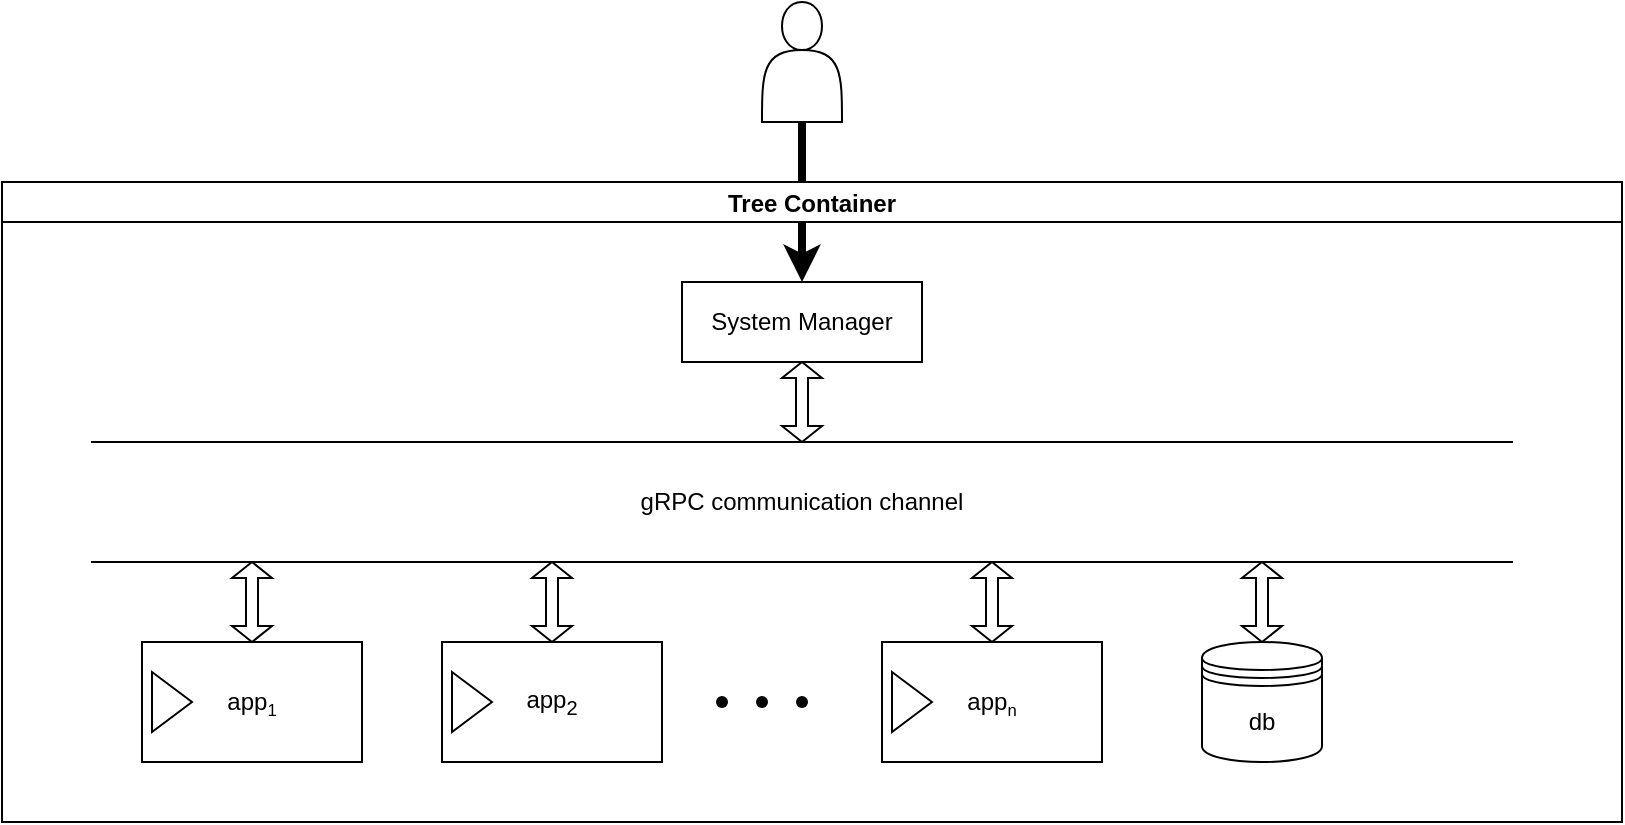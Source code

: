 <mxfile>
    <diagram id="vRfgouITPm5fE85JARkR" name="Page-1">
        <mxGraphModel dx="1135" dy="787" grid="1" gridSize="10" guides="1" tooltips="1" connect="1" arrows="1" fold="1" page="1" pageScale="1" pageWidth="850" pageHeight="1100" math="0" shadow="0">
            <root>
                <mxCell id="0"/>
                <mxCell id="1" parent="0"/>
                <mxCell id="51" style="edgeStyle=none;html=1;entryX=0.5;entryY=0;entryDx=0;entryDy=0;spacing=8;strokeWidth=4;strokeColor=default;" edge="1" parent="1" source="2" target="6">
                    <mxGeometry relative="1" as="geometry"/>
                </mxCell>
                <mxCell id="2" value="" style="shape=actor;whiteSpace=wrap;html=1;" vertex="1" parent="1">
                    <mxGeometry x="400" y="140" width="40" height="60" as="geometry"/>
                </mxCell>
                <mxCell id="4" value="Tree Container" style="swimlane;startSize=20;horizontal=1;containerType=tree;" vertex="1" parent="1">
                    <mxGeometry x="20" y="230" width="810" height="320" as="geometry"/>
                </mxCell>
                <mxCell id="6" value="System Manager" style="whiteSpace=wrap;html=1;treeFolding=1;treeMoving=1;newEdgeStyle={&quot;edgeStyle&quot;:&quot;elbowEdgeStyle&quot;,&quot;startArrow&quot;:&quot;none&quot;,&quot;endArrow&quot;:&quot;none&quot;};" vertex="1" parent="4">
                    <mxGeometry x="340" y="50" width="120" height="40" as="geometry"/>
                </mxCell>
                <mxCell id="8" value="" style="shape=partialRectangle;whiteSpace=wrap;html=1;left=0;right=0;fillColor=none;" vertex="1" parent="4">
                    <mxGeometry x="45" y="130" width="710" height="60" as="geometry"/>
                </mxCell>
                <mxCell id="9" value="" style="shape=doubleArrow;direction=south;whiteSpace=wrap;html=1;" vertex="1" parent="4">
                    <mxGeometry x="390" y="90" width="20" height="40" as="geometry"/>
                </mxCell>
                <mxCell id="11" value="gRPC communication channel" style="text;html=1;strokeColor=none;fillColor=none;align=center;verticalAlign=middle;whiteSpace=wrap;rounded=0;" vertex="1" parent="4">
                    <mxGeometry x="160" y="145" width="480" height="30" as="geometry"/>
                </mxCell>
                <mxCell id="12" value="db" style="shape=datastore;whiteSpace=wrap;html=1;" vertex="1" parent="4">
                    <mxGeometry x="600" y="230" width="60" height="60" as="geometry"/>
                </mxCell>
                <mxCell id="14" value="" style="shape=doubleArrow;direction=south;whiteSpace=wrap;html=1;" vertex="1" parent="4">
                    <mxGeometry x="620" y="190" width="20" height="40" as="geometry"/>
                </mxCell>
                <mxCell id="17" value="app&lt;sub&gt;2&lt;/sub&gt;" style="html=1;whiteSpace=wrap;container=1;recursiveResize=0;collapsible=0;" vertex="1" parent="4">
                    <mxGeometry x="220" y="230" width="110" height="60" as="geometry"/>
                </mxCell>
                <mxCell id="18" value="" style="triangle;html=1;whiteSpace=wrap;" vertex="1" parent="17">
                    <mxGeometry x="5" y="15" width="20" height="30" as="geometry"/>
                </mxCell>
                <mxCell id="39" value="app&lt;span style=&quot;font-size: 10px;&quot;&gt;&lt;sub&gt;n&lt;/sub&gt;&lt;/span&gt;" style="html=1;whiteSpace=wrap;container=1;recursiveResize=0;collapsible=0;" vertex="1" parent="4">
                    <mxGeometry x="440" y="230" width="110" height="60" as="geometry"/>
                </mxCell>
                <mxCell id="40" value="" style="triangle;html=1;whiteSpace=wrap;" vertex="1" parent="39">
                    <mxGeometry x="5" y="15" width="20" height="30" as="geometry"/>
                </mxCell>
                <mxCell id="41" value="app&lt;span style=&quot;font-size: 10px;&quot;&gt;&lt;sub&gt;1&lt;/sub&gt;&lt;/span&gt;" style="html=1;whiteSpace=wrap;container=1;recursiveResize=0;collapsible=0;" vertex="1" parent="4">
                    <mxGeometry x="70" y="230" width="110" height="60" as="geometry"/>
                </mxCell>
                <mxCell id="42" value="" style="triangle;html=1;whiteSpace=wrap;" vertex="1" parent="41">
                    <mxGeometry x="5" y="15" width="20" height="30" as="geometry"/>
                </mxCell>
                <mxCell id="43" value="" style="shape=waypoint;sketch=0;fillStyle=solid;size=6;pointerEvents=1;points=[];fillColor=none;resizable=0;rotatable=0;perimeter=centerPerimeter;snapToPoint=1;" vertex="1" parent="4">
                    <mxGeometry x="350" y="250" width="20" height="20" as="geometry"/>
                </mxCell>
                <mxCell id="44" value="" style="shape=waypoint;sketch=0;fillStyle=solid;size=6;pointerEvents=1;points=[];fillColor=none;resizable=0;rotatable=0;perimeter=centerPerimeter;snapToPoint=1;" vertex="1" parent="4">
                    <mxGeometry x="370" y="250" width="20" height="20" as="geometry"/>
                </mxCell>
                <mxCell id="45" value="" style="shape=waypoint;sketch=0;fillStyle=solid;size=6;pointerEvents=1;points=[];fillColor=none;resizable=0;rotatable=0;perimeter=centerPerimeter;snapToPoint=1;" vertex="1" parent="4">
                    <mxGeometry x="390" y="250" width="20" height="20" as="geometry"/>
                </mxCell>
                <mxCell id="48" value="" style="shape=doubleArrow;direction=south;whiteSpace=wrap;html=1;" vertex="1" parent="4">
                    <mxGeometry x="115" y="190" width="20" height="40" as="geometry"/>
                </mxCell>
                <mxCell id="49" value="" style="shape=doubleArrow;direction=south;whiteSpace=wrap;html=1;" vertex="1" parent="4">
                    <mxGeometry x="265" y="190" width="20" height="40" as="geometry"/>
                </mxCell>
                <mxCell id="50" value="" style="shape=doubleArrow;direction=south;whiteSpace=wrap;html=1;" vertex="1" parent="4">
                    <mxGeometry x="485" y="190" width="20" height="40" as="geometry"/>
                </mxCell>
            </root>
        </mxGraphModel>
    </diagram>
</mxfile>